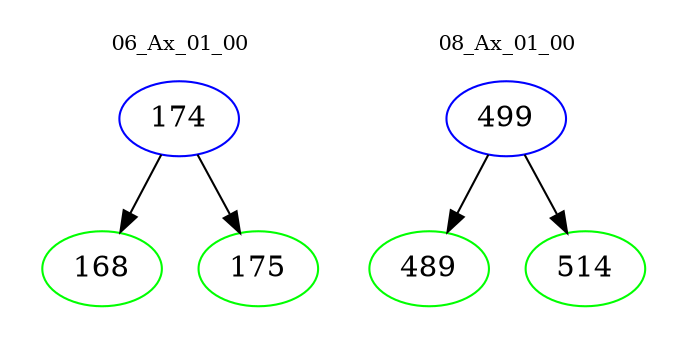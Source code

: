 digraph{
subgraph cluster_0 {
color = white
label = "06_Ax_01_00";
fontsize=10;
T0_174 [label="174", color="blue"]
T0_174 -> T0_168 [color="black"]
T0_168 [label="168", color="green"]
T0_174 -> T0_175 [color="black"]
T0_175 [label="175", color="green"]
}
subgraph cluster_1 {
color = white
label = "08_Ax_01_00";
fontsize=10;
T1_499 [label="499", color="blue"]
T1_499 -> T1_489 [color="black"]
T1_489 [label="489", color="green"]
T1_499 -> T1_514 [color="black"]
T1_514 [label="514", color="green"]
}
}
